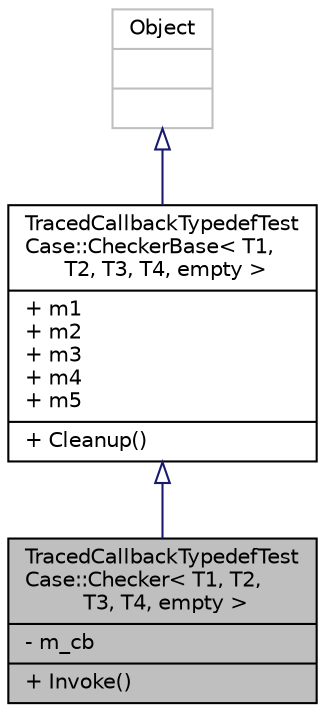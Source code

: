 digraph "TracedCallbackTypedefTestCase::Checker&lt; T1, T2, T3, T4, empty &gt;"
{
  edge [fontname="Helvetica",fontsize="10",labelfontname="Helvetica",labelfontsize="10"];
  node [fontname="Helvetica",fontsize="10",shape=record];
  Node1 [label="{TracedCallbackTypedefTest\lCase::Checker\< T1, T2,\l T3, T4, empty \>\n|- m_cb\l|+ Invoke()\l}",height=0.2,width=0.4,color="black", fillcolor="grey75", style="filled", fontcolor="black"];
  Node2 -> Node1 [dir="back",color="midnightblue",fontsize="10",style="solid",arrowtail="onormal"];
  Node2 [label="{TracedCallbackTypedefTest\lCase::CheckerBase\< T1,\l T2, T3, T4, empty \>\n|+ m1\l+ m2\l+ m3\l+ m4\l+ m5\l|+ Cleanup()\l}",height=0.2,width=0.4,color="black", fillcolor="white", style="filled",URL="$d0/d9e/classTracedCallbackTypedefTestCase_1_1CheckerBase.html"];
  Node3 -> Node2 [dir="back",color="midnightblue",fontsize="10",style="solid",arrowtail="onormal"];
  Node3 [label="{Object\n||}",height=0.2,width=0.4,color="grey75", fillcolor="white", style="filled"];
}
